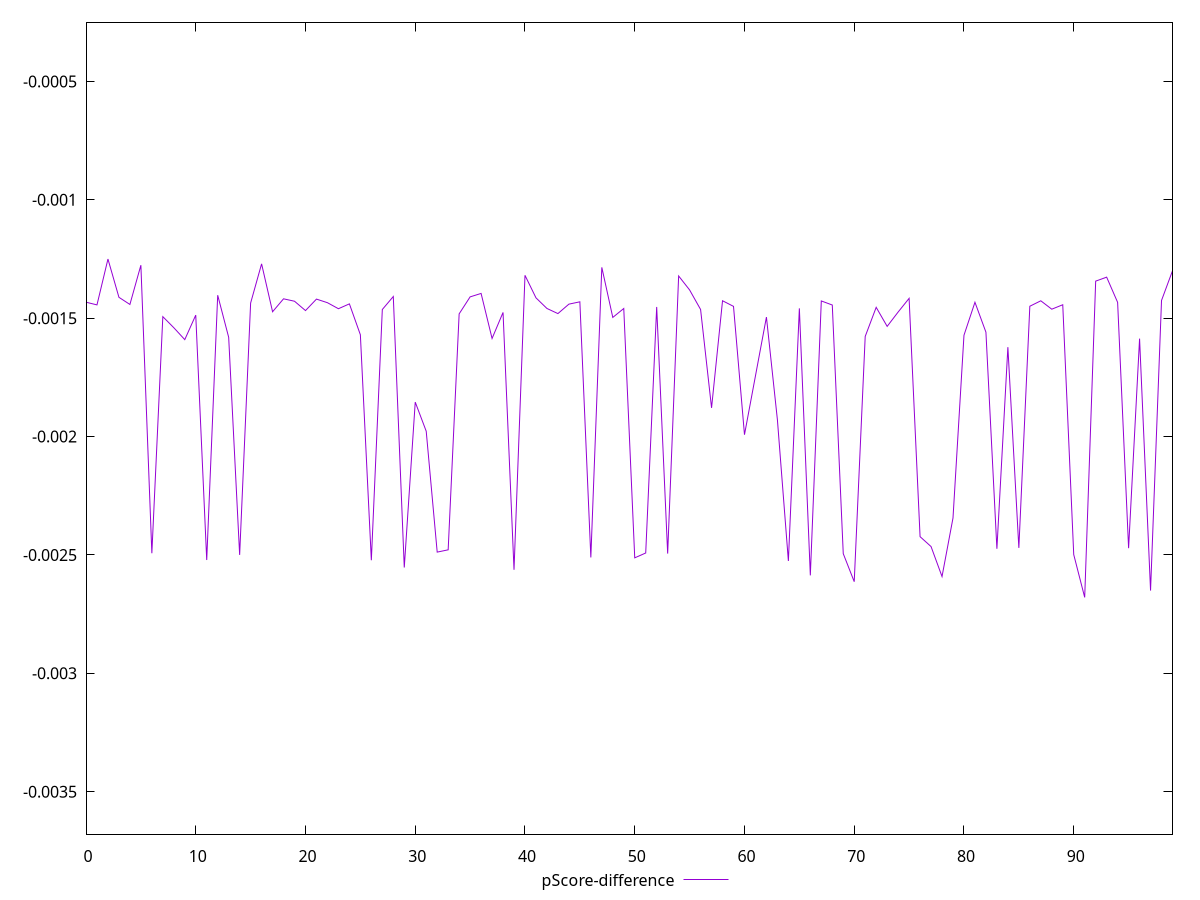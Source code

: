 reset

$pScoreDifference <<EOF
0 -0.0014322687151755442
1 -0.0014437464348369122
2 -0.0012499961389522696
3 -0.0014116210805275031
4 -0.0014418784685149566
5 -0.0012760153211428538
6 -0.002492837500522871
7 -0.0014933800693288646
8 -0.0015401169835091988
9 -0.0015904306509357813
10 -0.0014868869940978247
11 -0.0025213616832138186
12 -0.0014028007517767893
13 -0.0015806723537321599
14 -0.0024998180616812027
15 -0.001435922053860672
16 -0.001270408369117515
17 -0.0014727124960267624
18 -0.0014180297430606004
19 -0.0014282937849243726
20 -0.0014677351857877996
21 -0.0014192417123763956
22 -0.0014344661939572623
23 -0.0014598920967505702
24 -0.001439397591725955
25 -0.001569843364069401
26 -0.00252232211643455
27 -0.0014632135128758161
28 -0.001408358987532221
29 -0.002553016766719818
30 -0.0018543973000761937
31 -0.0019773490480841094
32 -0.0024879916110200906
33 -0.0024782909892600014
34 -0.0014816283279757148
35 -0.001409858754691684
36 -0.0013953121050489514
37 -0.0015855910232265291
38 -0.0014755535189389102
39 -0.0025627242675052564
40 -0.0013187258163089854
41 -0.0014138788909544564
42 -0.001458796944797447
43 -0.001480451922323045
44 -0.0014405319931316551
45 -0.0014307264439554768
46 -0.002510474455329037
47 -0.0012852155413719535
48 -0.0014966443964314902
49 -0.0014589083192961816
50 -0.00251212088839714
51 -0.002491694425561075
52 -0.0014523653405491554
53 -0.002494158963589177
54 -0.0013215974694089638
55 -0.0013806552185618992
56 -0.001463069723008692
57 -0.0018788463034957736
58 -0.0014262111846528036
59 -0.0014499363423503553
60 -0.0019920704051628046
62 -0.0014952548968951707
63 -0.0019291509613947877
64 -0.002525340777141616
65 -0.0014582458317217162
66 -0.002586262142516893
67 -0.0014270276117560599
68 -0.001444278340701599
69 -0.002494518765584597
70 -0.002612973364899185
71 -0.0015769715010514052
72 -0.0014540629825898765
73 -0.0015344904346277222
74 -0.001473891779910419
75 -0.0014160785976971013
76 -0.0024227591172785168
77 -0.0024645441249593336
78 -0.0025911754790686192
79 -0.002343811446090971
80 -0.0015719154297497706
81 -0.001432613063720778
82 -0.0015590217366734382
83 -0.0024738089341778124
84 -0.0016222694540926064
85 -0.0024702540117715888
86 -0.0014494009550676257
87 -0.001426437521574342
88 -0.0014618763085048059
89 -0.0014431379247649145
90 -0.0024984033287208662
91 -0.002679267138802177
92 -0.001343318278728023
93 -0.0013264831645416475
94 -0.0014330580191752595
95 -0.002471321964222506
96 -0.0015863196686156655
97 -0.0026504510753160293
98 -0.0014250057573628183
99 -0.0012996669706083486
EOF

set key outside below
set xrange [0:99]
set yrange [-0.003679267138802177:-0.00024999613895226955]
set trange [-0.003679267138802177:-0.00024999613895226955]
set terminal svg size 640, 500 enhanced background rgb 'white'
set output "reports/report_00030_2021-02-24T20-42-31.540Z/first-cpu-idle/samples/card/pScore-difference/values.svg"

plot $pScoreDifference title "pScore-difference" with line

reset
